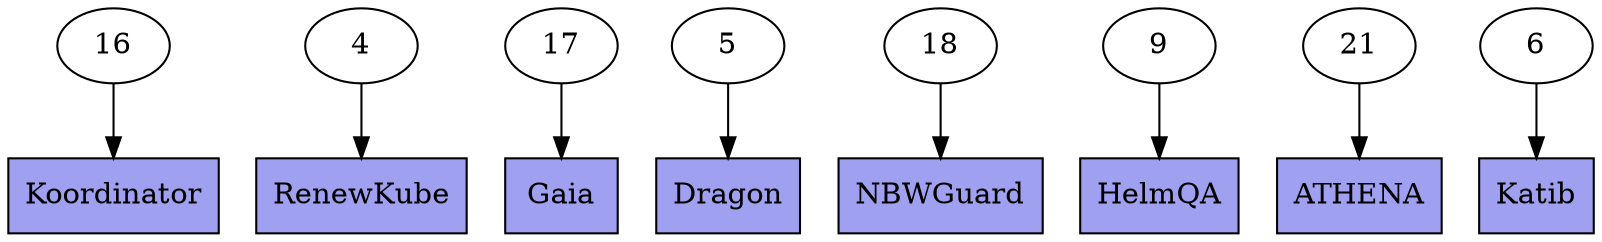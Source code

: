 digraph sldgraph {
overlap=false;
_S39996 -> _S79999;
_S35159 -> _S63090;
_S75868 -> _S17940;
_S17482 -> _S82632;
_S74022 -> _S11753;
_S96801 -> _S54562;
_S67272 -> _S69928;
_S94162 -> _S56514;
_S11753 [label="NBWGuard",shape=box,style=filled,fillcolor="#a0a0f0"];
_S79999 [label="Koordinator",shape=box,style=filled,fillcolor="#a0a0f0"];
_S82632 [label="Dragon",shape=box,style=filled,fillcolor="#a0a0f0"];
_S54562 [label="HelmQA",shape=box,style=filled,fillcolor="#a0a0f0"];
_S96801 [label="9"];
_S69928 [label="ATHENA",shape=box,style=filled,fillcolor="#a0a0f0"];
_S75868 [label="17"];
_S17482 [label="5"];
_S63090 [label="RenewKube",shape=box,style=filled,fillcolor="#a0a0f0"];
_S39996 [label="16"];
_S94162 [label="6"];
_S56514 [label="Katib",shape=box,style=filled,fillcolor="#a0a0f0"];
_S74022 [label="18"];
_S67272 [label="21"];
_S35159 [label="4"];
_S17940 [label="Gaia",shape=box,style=filled,fillcolor="#a0a0f0"];
}

